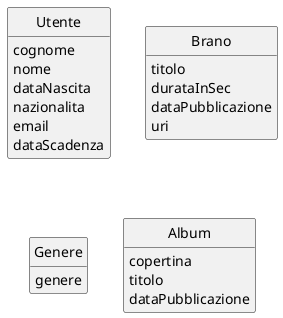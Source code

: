 @startuml 
' left to right direction
hide circles
hide empty methods

class Utente  {
   cognome
   nome
   dataNascita
   nazionalita
   email
   dataScadenza
}

class Brano {
  titolo
  durataInSec
  dataPubblicazione
  uri
}

class Genere {
  genere
}

class Album {
  copertina
  titolo
  dataPubblicazione
}
@enduml
